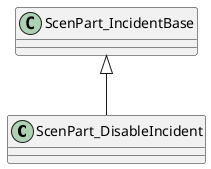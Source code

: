 @startuml
class ScenPart_DisableIncident {
}
ScenPart_IncidentBase <|-- ScenPart_DisableIncident
@enduml

